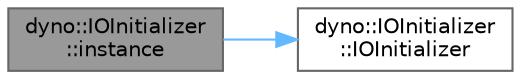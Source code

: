 digraph "dyno::IOInitializer::instance"
{
 // LATEX_PDF_SIZE
  bgcolor="transparent";
  edge [fontname=Helvetica,fontsize=10,labelfontname=Helvetica,labelfontsize=10];
  node [fontname=Helvetica,fontsize=10,shape=box,height=0.2,width=0.4];
  rankdir="LR";
  Node1 [id="Node000001",label="dyno::IOInitializer\l::instance",height=0.2,width=0.4,color="gray40", fillcolor="grey60", style="filled", fontcolor="black",tooltip=" "];
  Node1 -> Node2 [id="edge1_Node000001_Node000002",color="steelblue1",style="solid",tooltip=" "];
  Node2 [id="Node000002",label="dyno::IOInitializer\l::IOInitializer",height=0.2,width=0.4,color="grey40", fillcolor="white", style="filled",URL="$classdyno_1_1_i_o_initializer.html#a605702fd40b08f8e2f5ea8ef163a6643",tooltip=" "];
}
